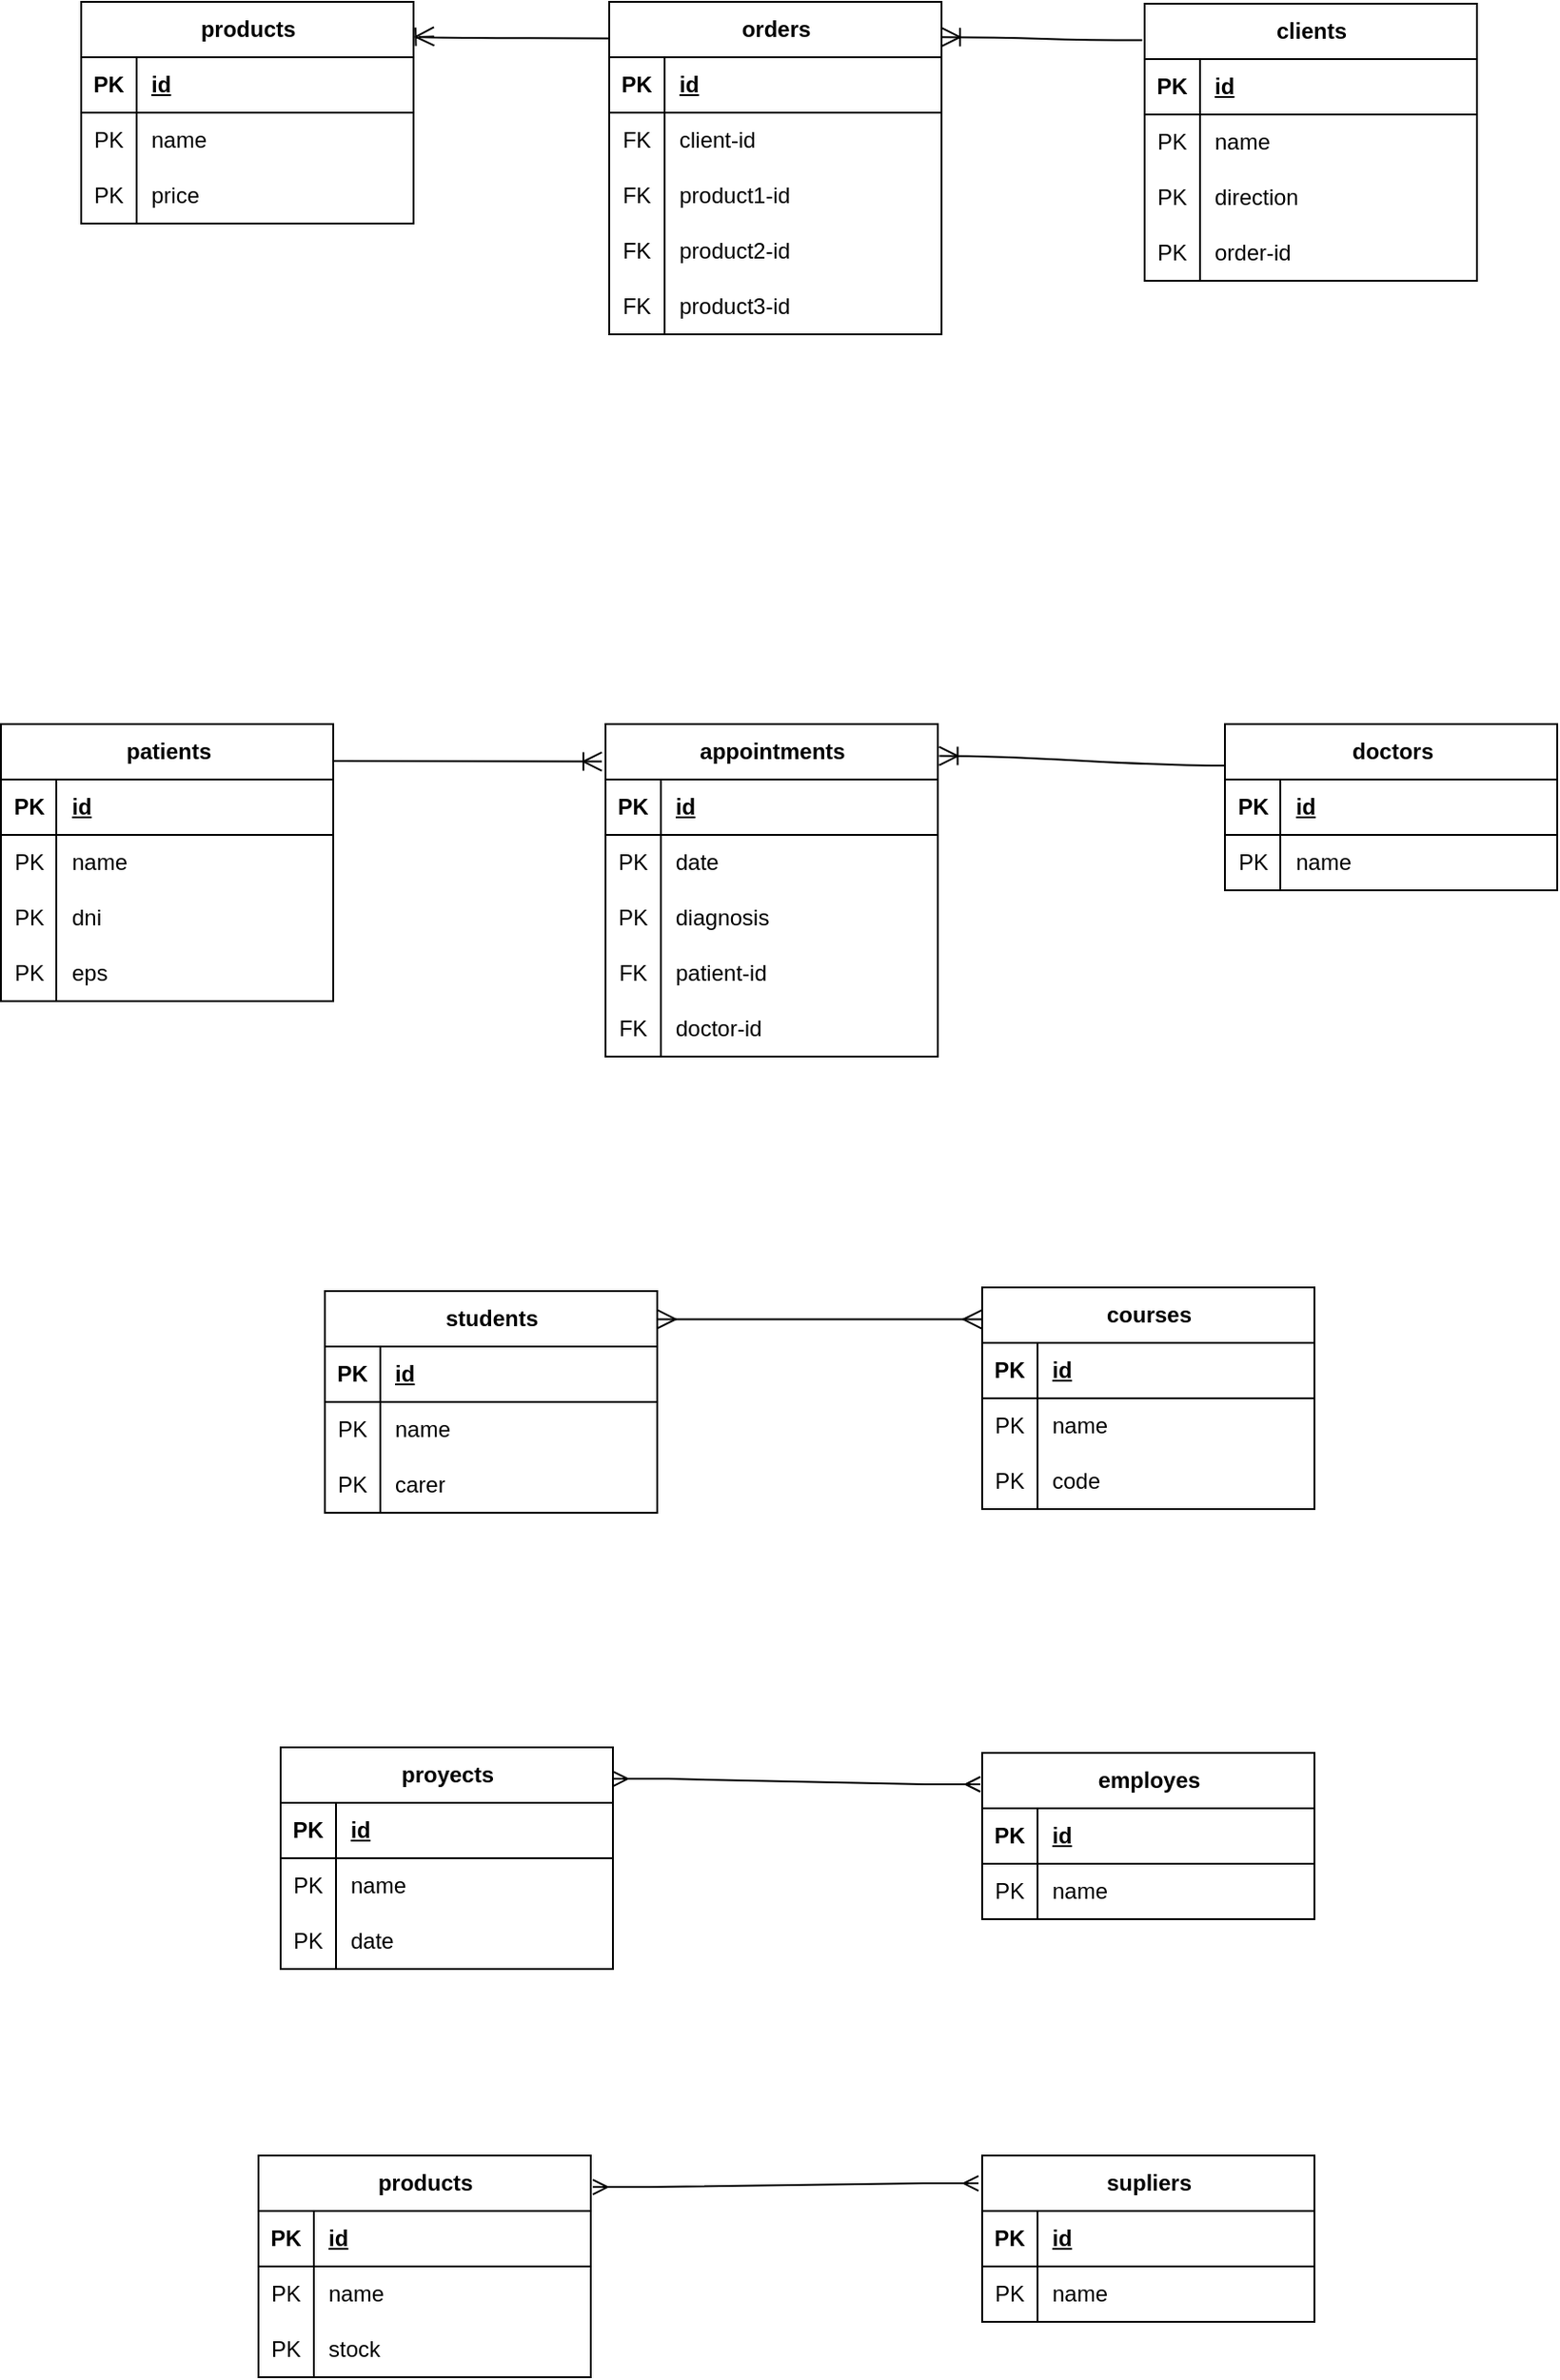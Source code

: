 <mxfile version="24.5.4" type="device">
  <diagram name="Página-1" id="_mVKlpz0s0S-gWl543_5">
    <mxGraphModel dx="3500" dy="3980" grid="0" gridSize="10" guides="1" tooltips="1" connect="1" arrows="1" fold="1" page="0" pageScale="1" pageWidth="827" pageHeight="1169" math="0" shadow="0">
      <root>
        <mxCell id="0" />
        <mxCell id="1" parent="0" />
        <mxCell id="yBsX-4dcAqbkajP0sAoD-195" value="products" style="shape=table;startSize=30;container=1;collapsible=1;childLayout=tableLayout;fixedRows=1;rowLines=0;fontStyle=1;align=center;resizeLast=1;html=1;" parent="1" vertex="1">
          <mxGeometry x="-650" y="-431" width="180" height="120" as="geometry" />
        </mxCell>
        <mxCell id="yBsX-4dcAqbkajP0sAoD-196" value="" style="shape=tableRow;horizontal=0;startSize=0;swimlaneHead=0;swimlaneBody=0;fillColor=none;collapsible=0;dropTarget=0;points=[[0,0.5],[1,0.5]];portConstraint=eastwest;top=0;left=0;right=0;bottom=1;" parent="yBsX-4dcAqbkajP0sAoD-195" vertex="1">
          <mxGeometry y="30" width="180" height="30" as="geometry" />
        </mxCell>
        <mxCell id="yBsX-4dcAqbkajP0sAoD-197" value="PK" style="shape=partialRectangle;connectable=0;fillColor=none;top=0;left=0;bottom=0;right=0;fontStyle=1;overflow=hidden;whiteSpace=wrap;html=1;" parent="yBsX-4dcAqbkajP0sAoD-196" vertex="1">
          <mxGeometry width="30" height="30" as="geometry">
            <mxRectangle width="30" height="30" as="alternateBounds" />
          </mxGeometry>
        </mxCell>
        <mxCell id="yBsX-4dcAqbkajP0sAoD-198" value="id" style="shape=partialRectangle;connectable=0;fillColor=none;top=0;left=0;bottom=0;right=0;align=left;spacingLeft=6;fontStyle=5;overflow=hidden;whiteSpace=wrap;html=1;" parent="yBsX-4dcAqbkajP0sAoD-196" vertex="1">
          <mxGeometry x="30" width="150" height="30" as="geometry">
            <mxRectangle width="150" height="30" as="alternateBounds" />
          </mxGeometry>
        </mxCell>
        <mxCell id="yBsX-4dcAqbkajP0sAoD-199" value="" style="shape=tableRow;horizontal=0;startSize=0;swimlaneHead=0;swimlaneBody=0;fillColor=none;collapsible=0;dropTarget=0;points=[[0,0.5],[1,0.5]];portConstraint=eastwest;top=0;left=0;right=0;bottom=0;" parent="yBsX-4dcAqbkajP0sAoD-195" vertex="1">
          <mxGeometry y="60" width="180" height="30" as="geometry" />
        </mxCell>
        <mxCell id="yBsX-4dcAqbkajP0sAoD-200" value="PK" style="shape=partialRectangle;connectable=0;fillColor=none;top=0;left=0;bottom=0;right=0;editable=1;overflow=hidden;whiteSpace=wrap;html=1;" parent="yBsX-4dcAqbkajP0sAoD-199" vertex="1">
          <mxGeometry width="30" height="30" as="geometry">
            <mxRectangle width="30" height="30" as="alternateBounds" />
          </mxGeometry>
        </mxCell>
        <mxCell id="yBsX-4dcAqbkajP0sAoD-201" value="name" style="shape=partialRectangle;connectable=0;fillColor=none;top=0;left=0;bottom=0;right=0;align=left;spacingLeft=6;overflow=hidden;whiteSpace=wrap;html=1;" parent="yBsX-4dcAqbkajP0sAoD-199" vertex="1">
          <mxGeometry x="30" width="150" height="30" as="geometry">
            <mxRectangle width="150" height="30" as="alternateBounds" />
          </mxGeometry>
        </mxCell>
        <mxCell id="yBsX-4dcAqbkajP0sAoD-202" value="" style="shape=tableRow;horizontal=0;startSize=0;swimlaneHead=0;swimlaneBody=0;fillColor=none;collapsible=0;dropTarget=0;points=[[0,0.5],[1,0.5]];portConstraint=eastwest;top=0;left=0;right=0;bottom=0;" parent="yBsX-4dcAqbkajP0sAoD-195" vertex="1">
          <mxGeometry y="90" width="180" height="30" as="geometry" />
        </mxCell>
        <mxCell id="yBsX-4dcAqbkajP0sAoD-203" value="PK" style="shape=partialRectangle;connectable=0;fillColor=none;top=0;left=0;bottom=0;right=0;editable=1;overflow=hidden;whiteSpace=wrap;html=1;" parent="yBsX-4dcAqbkajP0sAoD-202" vertex="1">
          <mxGeometry width="30" height="30" as="geometry">
            <mxRectangle width="30" height="30" as="alternateBounds" />
          </mxGeometry>
        </mxCell>
        <mxCell id="yBsX-4dcAqbkajP0sAoD-204" value="price" style="shape=partialRectangle;connectable=0;fillColor=none;top=0;left=0;bottom=0;right=0;align=left;spacingLeft=6;overflow=hidden;whiteSpace=wrap;html=1;" parent="yBsX-4dcAqbkajP0sAoD-202" vertex="1">
          <mxGeometry x="30" width="150" height="30" as="geometry">
            <mxRectangle width="150" height="30" as="alternateBounds" />
          </mxGeometry>
        </mxCell>
        <mxCell id="yBsX-4dcAqbkajP0sAoD-208" value="clients" style="shape=table;startSize=30;container=1;collapsible=1;childLayout=tableLayout;fixedRows=1;rowLines=0;fontStyle=1;align=center;resizeLast=1;html=1;" parent="1" vertex="1">
          <mxGeometry x="-74" y="-430" width="180" height="150" as="geometry" />
        </mxCell>
        <mxCell id="yBsX-4dcAqbkajP0sAoD-209" value="" style="shape=tableRow;horizontal=0;startSize=0;swimlaneHead=0;swimlaneBody=0;fillColor=none;collapsible=0;dropTarget=0;points=[[0,0.5],[1,0.5]];portConstraint=eastwest;top=0;left=0;right=0;bottom=1;" parent="yBsX-4dcAqbkajP0sAoD-208" vertex="1">
          <mxGeometry y="30" width="180" height="30" as="geometry" />
        </mxCell>
        <mxCell id="yBsX-4dcAqbkajP0sAoD-210" value="PK" style="shape=partialRectangle;connectable=0;fillColor=none;top=0;left=0;bottom=0;right=0;fontStyle=1;overflow=hidden;whiteSpace=wrap;html=1;" parent="yBsX-4dcAqbkajP0sAoD-209" vertex="1">
          <mxGeometry width="30" height="30" as="geometry">
            <mxRectangle width="30" height="30" as="alternateBounds" />
          </mxGeometry>
        </mxCell>
        <mxCell id="yBsX-4dcAqbkajP0sAoD-211" value="id" style="shape=partialRectangle;connectable=0;fillColor=none;top=0;left=0;bottom=0;right=0;align=left;spacingLeft=6;fontStyle=5;overflow=hidden;whiteSpace=wrap;html=1;" parent="yBsX-4dcAqbkajP0sAoD-209" vertex="1">
          <mxGeometry x="30" width="150" height="30" as="geometry">
            <mxRectangle width="150" height="30" as="alternateBounds" />
          </mxGeometry>
        </mxCell>
        <mxCell id="yBsX-4dcAqbkajP0sAoD-212" value="" style="shape=tableRow;horizontal=0;startSize=0;swimlaneHead=0;swimlaneBody=0;fillColor=none;collapsible=0;dropTarget=0;points=[[0,0.5],[1,0.5]];portConstraint=eastwest;top=0;left=0;right=0;bottom=0;" parent="yBsX-4dcAqbkajP0sAoD-208" vertex="1">
          <mxGeometry y="60" width="180" height="30" as="geometry" />
        </mxCell>
        <mxCell id="yBsX-4dcAqbkajP0sAoD-213" value="PK" style="shape=partialRectangle;connectable=0;fillColor=none;top=0;left=0;bottom=0;right=0;editable=1;overflow=hidden;whiteSpace=wrap;html=1;" parent="yBsX-4dcAqbkajP0sAoD-212" vertex="1">
          <mxGeometry width="30" height="30" as="geometry">
            <mxRectangle width="30" height="30" as="alternateBounds" />
          </mxGeometry>
        </mxCell>
        <mxCell id="yBsX-4dcAqbkajP0sAoD-214" value="name" style="shape=partialRectangle;connectable=0;fillColor=none;top=0;left=0;bottom=0;right=0;align=left;spacingLeft=6;overflow=hidden;whiteSpace=wrap;html=1;" parent="yBsX-4dcAqbkajP0sAoD-212" vertex="1">
          <mxGeometry x="30" width="150" height="30" as="geometry">
            <mxRectangle width="150" height="30" as="alternateBounds" />
          </mxGeometry>
        </mxCell>
        <mxCell id="yBsX-4dcAqbkajP0sAoD-215" value="" style="shape=tableRow;horizontal=0;startSize=0;swimlaneHead=0;swimlaneBody=0;fillColor=none;collapsible=0;dropTarget=0;points=[[0,0.5],[1,0.5]];portConstraint=eastwest;top=0;left=0;right=0;bottom=0;" parent="yBsX-4dcAqbkajP0sAoD-208" vertex="1">
          <mxGeometry y="90" width="180" height="30" as="geometry" />
        </mxCell>
        <mxCell id="yBsX-4dcAqbkajP0sAoD-216" value="PK" style="shape=partialRectangle;connectable=0;fillColor=none;top=0;left=0;bottom=0;right=0;editable=1;overflow=hidden;whiteSpace=wrap;html=1;" parent="yBsX-4dcAqbkajP0sAoD-215" vertex="1">
          <mxGeometry width="30" height="30" as="geometry">
            <mxRectangle width="30" height="30" as="alternateBounds" />
          </mxGeometry>
        </mxCell>
        <mxCell id="yBsX-4dcAqbkajP0sAoD-217" value="direction" style="shape=partialRectangle;connectable=0;fillColor=none;top=0;left=0;bottom=0;right=0;align=left;spacingLeft=6;overflow=hidden;whiteSpace=wrap;html=1;" parent="yBsX-4dcAqbkajP0sAoD-215" vertex="1">
          <mxGeometry x="30" width="150" height="30" as="geometry">
            <mxRectangle width="150" height="30" as="alternateBounds" />
          </mxGeometry>
        </mxCell>
        <mxCell id="yBsX-4dcAqbkajP0sAoD-224" value="" style="shape=tableRow;horizontal=0;startSize=0;swimlaneHead=0;swimlaneBody=0;fillColor=none;collapsible=0;dropTarget=0;points=[[0,0.5],[1,0.5]];portConstraint=eastwest;top=0;left=0;right=0;bottom=0;" parent="yBsX-4dcAqbkajP0sAoD-208" vertex="1">
          <mxGeometry y="120" width="180" height="30" as="geometry" />
        </mxCell>
        <mxCell id="yBsX-4dcAqbkajP0sAoD-225" value="PK" style="shape=partialRectangle;connectable=0;fillColor=none;top=0;left=0;bottom=0;right=0;editable=1;overflow=hidden;whiteSpace=wrap;html=1;" parent="yBsX-4dcAqbkajP0sAoD-224" vertex="1">
          <mxGeometry width="30" height="30" as="geometry">
            <mxRectangle width="30" height="30" as="alternateBounds" />
          </mxGeometry>
        </mxCell>
        <mxCell id="yBsX-4dcAqbkajP0sAoD-226" value="order-id" style="shape=partialRectangle;connectable=0;fillColor=none;top=0;left=0;bottom=0;right=0;align=left;spacingLeft=6;overflow=hidden;whiteSpace=wrap;html=1;" parent="yBsX-4dcAqbkajP0sAoD-224" vertex="1">
          <mxGeometry x="30" width="150" height="30" as="geometry">
            <mxRectangle width="150" height="30" as="alternateBounds" />
          </mxGeometry>
        </mxCell>
        <mxCell id="yBsX-4dcAqbkajP0sAoD-227" value="" style="edgeStyle=entityRelationEdgeStyle;fontSize=12;html=1;endArrow=ERoneToMany;rounded=0;startSize=8;endSize=8;curved=1;exitX=-0.007;exitY=0.132;exitDx=0;exitDy=0;entryX=1;entryY=0.106;entryDx=0;entryDy=0;entryPerimeter=0;exitPerimeter=0;" parent="1" source="yBsX-4dcAqbkajP0sAoD-208" target="yBsX-4dcAqbkajP0sAoD-182" edge="1">
          <mxGeometry width="100" height="100" relative="1" as="geometry">
            <mxPoint x="-261" y="-225" as="sourcePoint" />
            <mxPoint x="-161" y="-325" as="targetPoint" />
          </mxGeometry>
        </mxCell>
        <mxCell id="yBsX-4dcAqbkajP0sAoD-228" value="" style="edgeStyle=entityRelationEdgeStyle;fontSize=12;html=1;endArrow=ERoneToMany;rounded=0;startSize=8;endSize=8;curved=1;entryX=1.012;entryY=0.131;entryDx=0;entryDy=0;exitX=0;exitY=0.094;exitDx=0;exitDy=0;exitPerimeter=0;entryPerimeter=0;" parent="1" edge="1">
          <mxGeometry width="100" height="100" relative="1" as="geometry">
            <mxPoint x="-355" y="-411.08" as="sourcePoint" />
            <mxPoint x="-458.84" y="-412.28" as="targetPoint" />
          </mxGeometry>
        </mxCell>
        <mxCell id="yBsX-4dcAqbkajP0sAoD-229" value="patients" style="shape=table;startSize=30;container=1;collapsible=1;childLayout=tableLayout;fixedRows=1;rowLines=0;fontStyle=1;align=center;resizeLast=1;html=1;" parent="1" vertex="1">
          <mxGeometry x="-693.5" y="-40" width="180" height="150" as="geometry" />
        </mxCell>
        <mxCell id="yBsX-4dcAqbkajP0sAoD-230" value="" style="shape=tableRow;horizontal=0;startSize=0;swimlaneHead=0;swimlaneBody=0;fillColor=none;collapsible=0;dropTarget=0;points=[[0,0.5],[1,0.5]];portConstraint=eastwest;top=0;left=0;right=0;bottom=1;" parent="yBsX-4dcAqbkajP0sAoD-229" vertex="1">
          <mxGeometry y="30" width="180" height="30" as="geometry" />
        </mxCell>
        <mxCell id="yBsX-4dcAqbkajP0sAoD-231" value="PK" style="shape=partialRectangle;connectable=0;fillColor=none;top=0;left=0;bottom=0;right=0;fontStyle=1;overflow=hidden;whiteSpace=wrap;html=1;" parent="yBsX-4dcAqbkajP0sAoD-230" vertex="1">
          <mxGeometry width="30" height="30" as="geometry">
            <mxRectangle width="30" height="30" as="alternateBounds" />
          </mxGeometry>
        </mxCell>
        <mxCell id="yBsX-4dcAqbkajP0sAoD-232" value="id" style="shape=partialRectangle;connectable=0;fillColor=none;top=0;left=0;bottom=0;right=0;align=left;spacingLeft=6;fontStyle=5;overflow=hidden;whiteSpace=wrap;html=1;" parent="yBsX-4dcAqbkajP0sAoD-230" vertex="1">
          <mxGeometry x="30" width="150" height="30" as="geometry">
            <mxRectangle width="150" height="30" as="alternateBounds" />
          </mxGeometry>
        </mxCell>
        <mxCell id="yBsX-4dcAqbkajP0sAoD-233" value="" style="shape=tableRow;horizontal=0;startSize=0;swimlaneHead=0;swimlaneBody=0;fillColor=none;collapsible=0;dropTarget=0;points=[[0,0.5],[1,0.5]];portConstraint=eastwest;top=0;left=0;right=0;bottom=0;" parent="yBsX-4dcAqbkajP0sAoD-229" vertex="1">
          <mxGeometry y="60" width="180" height="30" as="geometry" />
        </mxCell>
        <mxCell id="yBsX-4dcAqbkajP0sAoD-234" value="PK" style="shape=partialRectangle;connectable=0;fillColor=none;top=0;left=0;bottom=0;right=0;editable=1;overflow=hidden;whiteSpace=wrap;html=1;" parent="yBsX-4dcAqbkajP0sAoD-233" vertex="1">
          <mxGeometry width="30" height="30" as="geometry">
            <mxRectangle width="30" height="30" as="alternateBounds" />
          </mxGeometry>
        </mxCell>
        <mxCell id="yBsX-4dcAqbkajP0sAoD-235" value="name" style="shape=partialRectangle;connectable=0;fillColor=none;top=0;left=0;bottom=0;right=0;align=left;spacingLeft=6;overflow=hidden;whiteSpace=wrap;html=1;" parent="yBsX-4dcAqbkajP0sAoD-233" vertex="1">
          <mxGeometry x="30" width="150" height="30" as="geometry">
            <mxRectangle width="150" height="30" as="alternateBounds" />
          </mxGeometry>
        </mxCell>
        <mxCell id="yBsX-4dcAqbkajP0sAoD-236" value="" style="shape=tableRow;horizontal=0;startSize=0;swimlaneHead=0;swimlaneBody=0;fillColor=none;collapsible=0;dropTarget=0;points=[[0,0.5],[1,0.5]];portConstraint=eastwest;top=0;left=0;right=0;bottom=0;" parent="yBsX-4dcAqbkajP0sAoD-229" vertex="1">
          <mxGeometry y="90" width="180" height="30" as="geometry" />
        </mxCell>
        <mxCell id="yBsX-4dcAqbkajP0sAoD-237" value="PK" style="shape=partialRectangle;connectable=0;fillColor=none;top=0;left=0;bottom=0;right=0;editable=1;overflow=hidden;whiteSpace=wrap;html=1;" parent="yBsX-4dcAqbkajP0sAoD-236" vertex="1">
          <mxGeometry width="30" height="30" as="geometry">
            <mxRectangle width="30" height="30" as="alternateBounds" />
          </mxGeometry>
        </mxCell>
        <mxCell id="yBsX-4dcAqbkajP0sAoD-238" value="dni" style="shape=partialRectangle;connectable=0;fillColor=none;top=0;left=0;bottom=0;right=0;align=left;spacingLeft=6;overflow=hidden;whiteSpace=wrap;html=1;" parent="yBsX-4dcAqbkajP0sAoD-236" vertex="1">
          <mxGeometry x="30" width="150" height="30" as="geometry">
            <mxRectangle width="150" height="30" as="alternateBounds" />
          </mxGeometry>
        </mxCell>
        <mxCell id="yBsX-4dcAqbkajP0sAoD-239" value="" style="shape=tableRow;horizontal=0;startSize=0;swimlaneHead=0;swimlaneBody=0;fillColor=none;collapsible=0;dropTarget=0;points=[[0,0.5],[1,0.5]];portConstraint=eastwest;top=0;left=0;right=0;bottom=0;" parent="yBsX-4dcAqbkajP0sAoD-229" vertex="1">
          <mxGeometry y="120" width="180" height="30" as="geometry" />
        </mxCell>
        <mxCell id="yBsX-4dcAqbkajP0sAoD-240" value="PK" style="shape=partialRectangle;connectable=0;fillColor=none;top=0;left=0;bottom=0;right=0;editable=1;overflow=hidden;whiteSpace=wrap;html=1;" parent="yBsX-4dcAqbkajP0sAoD-239" vertex="1">
          <mxGeometry width="30" height="30" as="geometry">
            <mxRectangle width="30" height="30" as="alternateBounds" />
          </mxGeometry>
        </mxCell>
        <mxCell id="yBsX-4dcAqbkajP0sAoD-241" value="eps" style="shape=partialRectangle;connectable=0;fillColor=none;top=0;left=0;bottom=0;right=0;align=left;spacingLeft=6;overflow=hidden;whiteSpace=wrap;html=1;" parent="yBsX-4dcAqbkajP0sAoD-239" vertex="1">
          <mxGeometry x="30" width="150" height="30" as="geometry">
            <mxRectangle width="150" height="30" as="alternateBounds" />
          </mxGeometry>
        </mxCell>
        <mxCell id="yBsX-4dcAqbkajP0sAoD-242" value="appointments" style="shape=table;startSize=30;container=1;collapsible=1;childLayout=tableLayout;fixedRows=1;rowLines=0;fontStyle=1;align=center;resizeLast=1;html=1;" parent="1" vertex="1">
          <mxGeometry x="-366" y="-40" width="180" height="180" as="geometry" />
        </mxCell>
        <mxCell id="yBsX-4dcAqbkajP0sAoD-243" value="" style="shape=tableRow;horizontal=0;startSize=0;swimlaneHead=0;swimlaneBody=0;fillColor=none;collapsible=0;dropTarget=0;points=[[0,0.5],[1,0.5]];portConstraint=eastwest;top=0;left=0;right=0;bottom=1;" parent="yBsX-4dcAqbkajP0sAoD-242" vertex="1">
          <mxGeometry y="30" width="180" height="30" as="geometry" />
        </mxCell>
        <mxCell id="yBsX-4dcAqbkajP0sAoD-244" value="PK" style="shape=partialRectangle;connectable=0;fillColor=none;top=0;left=0;bottom=0;right=0;fontStyle=1;overflow=hidden;whiteSpace=wrap;html=1;" parent="yBsX-4dcAqbkajP0sAoD-243" vertex="1">
          <mxGeometry width="30" height="30" as="geometry">
            <mxRectangle width="30" height="30" as="alternateBounds" />
          </mxGeometry>
        </mxCell>
        <mxCell id="yBsX-4dcAqbkajP0sAoD-245" value="id" style="shape=partialRectangle;connectable=0;fillColor=none;top=0;left=0;bottom=0;right=0;align=left;spacingLeft=6;fontStyle=5;overflow=hidden;whiteSpace=wrap;html=1;" parent="yBsX-4dcAqbkajP0sAoD-243" vertex="1">
          <mxGeometry x="30" width="150" height="30" as="geometry">
            <mxRectangle width="150" height="30" as="alternateBounds" />
          </mxGeometry>
        </mxCell>
        <mxCell id="yBsX-4dcAqbkajP0sAoD-246" value="" style="shape=tableRow;horizontal=0;startSize=0;swimlaneHead=0;swimlaneBody=0;fillColor=none;collapsible=0;dropTarget=0;points=[[0,0.5],[1,0.5]];portConstraint=eastwest;top=0;left=0;right=0;bottom=0;" parent="yBsX-4dcAqbkajP0sAoD-242" vertex="1">
          <mxGeometry y="60" width="180" height="30" as="geometry" />
        </mxCell>
        <mxCell id="yBsX-4dcAqbkajP0sAoD-247" value="PK" style="shape=partialRectangle;connectable=0;fillColor=none;top=0;left=0;bottom=0;right=0;editable=1;overflow=hidden;whiteSpace=wrap;html=1;" parent="yBsX-4dcAqbkajP0sAoD-246" vertex="1">
          <mxGeometry width="30" height="30" as="geometry">
            <mxRectangle width="30" height="30" as="alternateBounds" />
          </mxGeometry>
        </mxCell>
        <mxCell id="yBsX-4dcAqbkajP0sAoD-248" value="date" style="shape=partialRectangle;connectable=0;fillColor=none;top=0;left=0;bottom=0;right=0;align=left;spacingLeft=6;overflow=hidden;whiteSpace=wrap;html=1;" parent="yBsX-4dcAqbkajP0sAoD-246" vertex="1">
          <mxGeometry x="30" width="150" height="30" as="geometry">
            <mxRectangle width="150" height="30" as="alternateBounds" />
          </mxGeometry>
        </mxCell>
        <mxCell id="yBsX-4dcAqbkajP0sAoD-249" value="" style="shape=tableRow;horizontal=0;startSize=0;swimlaneHead=0;swimlaneBody=0;fillColor=none;collapsible=0;dropTarget=0;points=[[0,0.5],[1,0.5]];portConstraint=eastwest;top=0;left=0;right=0;bottom=0;" parent="yBsX-4dcAqbkajP0sAoD-242" vertex="1">
          <mxGeometry y="90" width="180" height="30" as="geometry" />
        </mxCell>
        <mxCell id="yBsX-4dcAqbkajP0sAoD-250" value="PK" style="shape=partialRectangle;connectable=0;fillColor=none;top=0;left=0;bottom=0;right=0;editable=1;overflow=hidden;whiteSpace=wrap;html=1;" parent="yBsX-4dcAqbkajP0sAoD-249" vertex="1">
          <mxGeometry width="30" height="30" as="geometry">
            <mxRectangle width="30" height="30" as="alternateBounds" />
          </mxGeometry>
        </mxCell>
        <mxCell id="yBsX-4dcAqbkajP0sAoD-251" value="diagnosis" style="shape=partialRectangle;connectable=0;fillColor=none;top=0;left=0;bottom=0;right=0;align=left;spacingLeft=6;overflow=hidden;whiteSpace=wrap;html=1;" parent="yBsX-4dcAqbkajP0sAoD-249" vertex="1">
          <mxGeometry x="30" width="150" height="30" as="geometry">
            <mxRectangle width="150" height="30" as="alternateBounds" />
          </mxGeometry>
        </mxCell>
        <mxCell id="yBsX-4dcAqbkajP0sAoD-296" value="" style="shape=tableRow;horizontal=0;startSize=0;swimlaneHead=0;swimlaneBody=0;fillColor=none;collapsible=0;dropTarget=0;points=[[0,0.5],[1,0.5]];portConstraint=eastwest;top=0;left=0;right=0;bottom=0;" parent="yBsX-4dcAqbkajP0sAoD-242" vertex="1">
          <mxGeometry y="120" width="180" height="30" as="geometry" />
        </mxCell>
        <mxCell id="yBsX-4dcAqbkajP0sAoD-297" value="FK" style="shape=partialRectangle;connectable=0;fillColor=none;top=0;left=0;bottom=0;right=0;editable=1;overflow=hidden;whiteSpace=wrap;html=1;" parent="yBsX-4dcAqbkajP0sAoD-296" vertex="1">
          <mxGeometry width="30" height="30" as="geometry">
            <mxRectangle width="30" height="30" as="alternateBounds" />
          </mxGeometry>
        </mxCell>
        <mxCell id="yBsX-4dcAqbkajP0sAoD-298" value="patient-id" style="shape=partialRectangle;connectable=0;fillColor=none;top=0;left=0;bottom=0;right=0;align=left;spacingLeft=6;overflow=hidden;whiteSpace=wrap;html=1;" parent="yBsX-4dcAqbkajP0sAoD-296" vertex="1">
          <mxGeometry x="30" width="150" height="30" as="geometry">
            <mxRectangle width="150" height="30" as="alternateBounds" />
          </mxGeometry>
        </mxCell>
        <mxCell id="yBsX-4dcAqbkajP0sAoD-299" value="" style="shape=tableRow;horizontal=0;startSize=0;swimlaneHead=0;swimlaneBody=0;fillColor=none;collapsible=0;dropTarget=0;points=[[0,0.5],[1,0.5]];portConstraint=eastwest;top=0;left=0;right=0;bottom=0;" parent="yBsX-4dcAqbkajP0sAoD-242" vertex="1">
          <mxGeometry y="150" width="180" height="30" as="geometry" />
        </mxCell>
        <mxCell id="yBsX-4dcAqbkajP0sAoD-300" value="FK" style="shape=partialRectangle;connectable=0;fillColor=none;top=0;left=0;bottom=0;right=0;editable=1;overflow=hidden;whiteSpace=wrap;html=1;" parent="yBsX-4dcAqbkajP0sAoD-299" vertex="1">
          <mxGeometry width="30" height="30" as="geometry">
            <mxRectangle width="30" height="30" as="alternateBounds" />
          </mxGeometry>
        </mxCell>
        <mxCell id="yBsX-4dcAqbkajP0sAoD-301" value="doctor-id" style="shape=partialRectangle;connectable=0;fillColor=none;top=0;left=0;bottom=0;right=0;align=left;spacingLeft=6;overflow=hidden;whiteSpace=wrap;html=1;" parent="yBsX-4dcAqbkajP0sAoD-299" vertex="1">
          <mxGeometry x="30" width="150" height="30" as="geometry">
            <mxRectangle width="150" height="30" as="alternateBounds" />
          </mxGeometry>
        </mxCell>
        <mxCell id="yBsX-4dcAqbkajP0sAoD-255" value="doctors" style="shape=table;startSize=30;container=1;collapsible=1;childLayout=tableLayout;fixedRows=1;rowLines=0;fontStyle=1;align=center;resizeLast=1;html=1;" parent="1" vertex="1">
          <mxGeometry x="-30.5" y="-40" width="180" height="90" as="geometry" />
        </mxCell>
        <mxCell id="yBsX-4dcAqbkajP0sAoD-256" value="" style="shape=tableRow;horizontal=0;startSize=0;swimlaneHead=0;swimlaneBody=0;fillColor=none;collapsible=0;dropTarget=0;points=[[0,0.5],[1,0.5]];portConstraint=eastwest;top=0;left=0;right=0;bottom=1;" parent="yBsX-4dcAqbkajP0sAoD-255" vertex="1">
          <mxGeometry y="30" width="180" height="30" as="geometry" />
        </mxCell>
        <mxCell id="yBsX-4dcAqbkajP0sAoD-257" value="PK" style="shape=partialRectangle;connectable=0;fillColor=none;top=0;left=0;bottom=0;right=0;fontStyle=1;overflow=hidden;whiteSpace=wrap;html=1;" parent="yBsX-4dcAqbkajP0sAoD-256" vertex="1">
          <mxGeometry width="30" height="30" as="geometry">
            <mxRectangle width="30" height="30" as="alternateBounds" />
          </mxGeometry>
        </mxCell>
        <mxCell id="yBsX-4dcAqbkajP0sAoD-258" value="id" style="shape=partialRectangle;connectable=0;fillColor=none;top=0;left=0;bottom=0;right=0;align=left;spacingLeft=6;fontStyle=5;overflow=hidden;whiteSpace=wrap;html=1;" parent="yBsX-4dcAqbkajP0sAoD-256" vertex="1">
          <mxGeometry x="30" width="150" height="30" as="geometry">
            <mxRectangle width="150" height="30" as="alternateBounds" />
          </mxGeometry>
        </mxCell>
        <mxCell id="yBsX-4dcAqbkajP0sAoD-259" value="" style="shape=tableRow;horizontal=0;startSize=0;swimlaneHead=0;swimlaneBody=0;fillColor=none;collapsible=0;dropTarget=0;points=[[0,0.5],[1,0.5]];portConstraint=eastwest;top=0;left=0;right=0;bottom=0;" parent="yBsX-4dcAqbkajP0sAoD-255" vertex="1">
          <mxGeometry y="60" width="180" height="30" as="geometry" />
        </mxCell>
        <mxCell id="yBsX-4dcAqbkajP0sAoD-260" value="PK" style="shape=partialRectangle;connectable=0;fillColor=none;top=0;left=0;bottom=0;right=0;editable=1;overflow=hidden;whiteSpace=wrap;html=1;" parent="yBsX-4dcAqbkajP0sAoD-259" vertex="1">
          <mxGeometry width="30" height="30" as="geometry">
            <mxRectangle width="30" height="30" as="alternateBounds" />
          </mxGeometry>
        </mxCell>
        <mxCell id="yBsX-4dcAqbkajP0sAoD-261" value="name" style="shape=partialRectangle;connectable=0;fillColor=none;top=0;left=0;bottom=0;right=0;align=left;spacingLeft=6;overflow=hidden;whiteSpace=wrap;html=1;" parent="yBsX-4dcAqbkajP0sAoD-259" vertex="1">
          <mxGeometry x="30" width="150" height="30" as="geometry">
            <mxRectangle width="150" height="30" as="alternateBounds" />
          </mxGeometry>
        </mxCell>
        <mxCell id="yBsX-4dcAqbkajP0sAoD-268" value="" style="edgeStyle=entityRelationEdgeStyle;fontSize=12;html=1;endArrow=ERoneToMany;rounded=0;startSize=8;endSize=8;curved=1;entryX=-0.011;entryY=0.146;entryDx=0;entryDy=0;entryPerimeter=0;" parent="1" edge="1">
          <mxGeometry width="100" height="100" relative="1" as="geometry">
            <mxPoint x="-513" y="-20" as="sourcePoint" />
            <mxPoint x="-367.98" y="-19.72" as="targetPoint" />
            <Array as="points">
              <mxPoint x="-410.5" y="56" />
            </Array>
          </mxGeometry>
        </mxCell>
        <mxCell id="yBsX-4dcAqbkajP0sAoD-269" value="" style="edgeStyle=entityRelationEdgeStyle;fontSize=12;html=1;endArrow=ERoneToMany;rounded=0;startSize=8;endSize=8;curved=1;exitX=0;exitY=0.25;exitDx=0;exitDy=0;entryX=1.004;entryY=0.096;entryDx=0;entryDy=0;entryPerimeter=0;" parent="1" source="yBsX-4dcAqbkajP0sAoD-255" target="yBsX-4dcAqbkajP0sAoD-242" edge="1">
          <mxGeometry width="100" height="100" relative="1" as="geometry">
            <mxPoint x="-305.5" y="384" as="sourcePoint" />
            <mxPoint x="-205.5" y="284" as="targetPoint" />
          </mxGeometry>
        </mxCell>
        <mxCell id="yBsX-4dcAqbkajP0sAoD-270" value="students" style="shape=table;startSize=30;container=1;collapsible=1;childLayout=tableLayout;fixedRows=1;rowLines=0;fontStyle=1;align=center;resizeLast=1;html=1;" parent="1" vertex="1">
          <mxGeometry x="-518" y="267" width="180" height="120" as="geometry" />
        </mxCell>
        <mxCell id="yBsX-4dcAqbkajP0sAoD-271" value="" style="shape=tableRow;horizontal=0;startSize=0;swimlaneHead=0;swimlaneBody=0;fillColor=none;collapsible=0;dropTarget=0;points=[[0,0.5],[1,0.5]];portConstraint=eastwest;top=0;left=0;right=0;bottom=1;" parent="yBsX-4dcAqbkajP0sAoD-270" vertex="1">
          <mxGeometry y="30" width="180" height="30" as="geometry" />
        </mxCell>
        <mxCell id="yBsX-4dcAqbkajP0sAoD-272" value="PK" style="shape=partialRectangle;connectable=0;fillColor=none;top=0;left=0;bottom=0;right=0;fontStyle=1;overflow=hidden;whiteSpace=wrap;html=1;" parent="yBsX-4dcAqbkajP0sAoD-271" vertex="1">
          <mxGeometry width="30" height="30" as="geometry">
            <mxRectangle width="30" height="30" as="alternateBounds" />
          </mxGeometry>
        </mxCell>
        <mxCell id="yBsX-4dcAqbkajP0sAoD-273" value="id" style="shape=partialRectangle;connectable=0;fillColor=none;top=0;left=0;bottom=0;right=0;align=left;spacingLeft=6;fontStyle=5;overflow=hidden;whiteSpace=wrap;html=1;" parent="yBsX-4dcAqbkajP0sAoD-271" vertex="1">
          <mxGeometry x="30" width="150" height="30" as="geometry">
            <mxRectangle width="150" height="30" as="alternateBounds" />
          </mxGeometry>
        </mxCell>
        <mxCell id="yBsX-4dcAqbkajP0sAoD-274" value="" style="shape=tableRow;horizontal=0;startSize=0;swimlaneHead=0;swimlaneBody=0;fillColor=none;collapsible=0;dropTarget=0;points=[[0,0.5],[1,0.5]];portConstraint=eastwest;top=0;left=0;right=0;bottom=0;" parent="yBsX-4dcAqbkajP0sAoD-270" vertex="1">
          <mxGeometry y="60" width="180" height="30" as="geometry" />
        </mxCell>
        <mxCell id="yBsX-4dcAqbkajP0sAoD-275" value="PK" style="shape=partialRectangle;connectable=0;fillColor=none;top=0;left=0;bottom=0;right=0;editable=1;overflow=hidden;whiteSpace=wrap;html=1;" parent="yBsX-4dcAqbkajP0sAoD-274" vertex="1">
          <mxGeometry width="30" height="30" as="geometry">
            <mxRectangle width="30" height="30" as="alternateBounds" />
          </mxGeometry>
        </mxCell>
        <mxCell id="yBsX-4dcAqbkajP0sAoD-276" value="name" style="shape=partialRectangle;connectable=0;fillColor=none;top=0;left=0;bottom=0;right=0;align=left;spacingLeft=6;overflow=hidden;whiteSpace=wrap;html=1;" parent="yBsX-4dcAqbkajP0sAoD-274" vertex="1">
          <mxGeometry x="30" width="150" height="30" as="geometry">
            <mxRectangle width="150" height="30" as="alternateBounds" />
          </mxGeometry>
        </mxCell>
        <mxCell id="yBsX-4dcAqbkajP0sAoD-277" value="" style="shape=tableRow;horizontal=0;startSize=0;swimlaneHead=0;swimlaneBody=0;fillColor=none;collapsible=0;dropTarget=0;points=[[0,0.5],[1,0.5]];portConstraint=eastwest;top=0;left=0;right=0;bottom=0;" parent="yBsX-4dcAqbkajP0sAoD-270" vertex="1">
          <mxGeometry y="90" width="180" height="30" as="geometry" />
        </mxCell>
        <mxCell id="yBsX-4dcAqbkajP0sAoD-278" value="PK" style="shape=partialRectangle;connectable=0;fillColor=none;top=0;left=0;bottom=0;right=0;editable=1;overflow=hidden;whiteSpace=wrap;html=1;" parent="yBsX-4dcAqbkajP0sAoD-277" vertex="1">
          <mxGeometry width="30" height="30" as="geometry">
            <mxRectangle width="30" height="30" as="alternateBounds" />
          </mxGeometry>
        </mxCell>
        <mxCell id="yBsX-4dcAqbkajP0sAoD-279" value="carer" style="shape=partialRectangle;connectable=0;fillColor=none;top=0;left=0;bottom=0;right=0;align=left;spacingLeft=6;overflow=hidden;whiteSpace=wrap;html=1;" parent="yBsX-4dcAqbkajP0sAoD-277" vertex="1">
          <mxGeometry x="30" width="150" height="30" as="geometry">
            <mxRectangle width="150" height="30" as="alternateBounds" />
          </mxGeometry>
        </mxCell>
        <mxCell id="yBsX-4dcAqbkajP0sAoD-283" value="courses" style="shape=table;startSize=30;container=1;collapsible=1;childLayout=tableLayout;fixedRows=1;rowLines=0;fontStyle=1;align=center;resizeLast=1;html=1;" parent="1" vertex="1">
          <mxGeometry x="-162" y="265" width="180" height="120" as="geometry" />
        </mxCell>
        <mxCell id="yBsX-4dcAqbkajP0sAoD-284" value="" style="shape=tableRow;horizontal=0;startSize=0;swimlaneHead=0;swimlaneBody=0;fillColor=none;collapsible=0;dropTarget=0;points=[[0,0.5],[1,0.5]];portConstraint=eastwest;top=0;left=0;right=0;bottom=1;" parent="yBsX-4dcAqbkajP0sAoD-283" vertex="1">
          <mxGeometry y="30" width="180" height="30" as="geometry" />
        </mxCell>
        <mxCell id="yBsX-4dcAqbkajP0sAoD-285" value="PK" style="shape=partialRectangle;connectable=0;fillColor=none;top=0;left=0;bottom=0;right=0;fontStyle=1;overflow=hidden;whiteSpace=wrap;html=1;" parent="yBsX-4dcAqbkajP0sAoD-284" vertex="1">
          <mxGeometry width="30" height="30" as="geometry">
            <mxRectangle width="30" height="30" as="alternateBounds" />
          </mxGeometry>
        </mxCell>
        <mxCell id="yBsX-4dcAqbkajP0sAoD-286" value="id" style="shape=partialRectangle;connectable=0;fillColor=none;top=0;left=0;bottom=0;right=0;align=left;spacingLeft=6;fontStyle=5;overflow=hidden;whiteSpace=wrap;html=1;" parent="yBsX-4dcAqbkajP0sAoD-284" vertex="1">
          <mxGeometry x="30" width="150" height="30" as="geometry">
            <mxRectangle width="150" height="30" as="alternateBounds" />
          </mxGeometry>
        </mxCell>
        <mxCell id="yBsX-4dcAqbkajP0sAoD-287" value="" style="shape=tableRow;horizontal=0;startSize=0;swimlaneHead=0;swimlaneBody=0;fillColor=none;collapsible=0;dropTarget=0;points=[[0,0.5],[1,0.5]];portConstraint=eastwest;top=0;left=0;right=0;bottom=0;" parent="yBsX-4dcAqbkajP0sAoD-283" vertex="1">
          <mxGeometry y="60" width="180" height="30" as="geometry" />
        </mxCell>
        <mxCell id="yBsX-4dcAqbkajP0sAoD-288" value="PK" style="shape=partialRectangle;connectable=0;fillColor=none;top=0;left=0;bottom=0;right=0;editable=1;overflow=hidden;whiteSpace=wrap;html=1;" parent="yBsX-4dcAqbkajP0sAoD-287" vertex="1">
          <mxGeometry width="30" height="30" as="geometry">
            <mxRectangle width="30" height="30" as="alternateBounds" />
          </mxGeometry>
        </mxCell>
        <mxCell id="yBsX-4dcAqbkajP0sAoD-289" value="name" style="shape=partialRectangle;connectable=0;fillColor=none;top=0;left=0;bottom=0;right=0;align=left;spacingLeft=6;overflow=hidden;whiteSpace=wrap;html=1;" parent="yBsX-4dcAqbkajP0sAoD-287" vertex="1">
          <mxGeometry x="30" width="150" height="30" as="geometry">
            <mxRectangle width="150" height="30" as="alternateBounds" />
          </mxGeometry>
        </mxCell>
        <mxCell id="yBsX-4dcAqbkajP0sAoD-290" value="" style="shape=tableRow;horizontal=0;startSize=0;swimlaneHead=0;swimlaneBody=0;fillColor=none;collapsible=0;dropTarget=0;points=[[0,0.5],[1,0.5]];portConstraint=eastwest;top=0;left=0;right=0;bottom=0;" parent="yBsX-4dcAqbkajP0sAoD-283" vertex="1">
          <mxGeometry y="90" width="180" height="30" as="geometry" />
        </mxCell>
        <mxCell id="yBsX-4dcAqbkajP0sAoD-291" value="PK" style="shape=partialRectangle;connectable=0;fillColor=none;top=0;left=0;bottom=0;right=0;editable=1;overflow=hidden;whiteSpace=wrap;html=1;" parent="yBsX-4dcAqbkajP0sAoD-290" vertex="1">
          <mxGeometry width="30" height="30" as="geometry">
            <mxRectangle width="30" height="30" as="alternateBounds" />
          </mxGeometry>
        </mxCell>
        <mxCell id="yBsX-4dcAqbkajP0sAoD-292" value="code" style="shape=partialRectangle;connectable=0;fillColor=none;top=0;left=0;bottom=0;right=0;align=left;spacingLeft=6;overflow=hidden;whiteSpace=wrap;html=1;" parent="yBsX-4dcAqbkajP0sAoD-290" vertex="1">
          <mxGeometry x="30" width="150" height="30" as="geometry">
            <mxRectangle width="150" height="30" as="alternateBounds" />
          </mxGeometry>
        </mxCell>
        <mxCell id="yBsX-4dcAqbkajP0sAoD-302" value="" style="edgeStyle=entityRelationEdgeStyle;fontSize=12;html=1;endArrow=ERmany;startArrow=ERmany;rounded=0;startSize=8;endSize=8;curved=1;entryX=-0.001;entryY=0.144;entryDx=0;entryDy=0;entryPerimeter=0;exitX=1;exitY=0.127;exitDx=0;exitDy=0;exitPerimeter=0;" parent="1" source="yBsX-4dcAqbkajP0sAoD-270" target="yBsX-4dcAqbkajP0sAoD-283" edge="1">
          <mxGeometry width="100" height="100" relative="1" as="geometry">
            <mxPoint x="-261" y="499" as="sourcePoint" />
            <mxPoint x="-161" y="399" as="targetPoint" />
          </mxGeometry>
        </mxCell>
        <mxCell id="jQPfh4Nxd_2rcSZEVdH_-1" value="proyects" style="shape=table;startSize=30;container=1;collapsible=1;childLayout=tableLayout;fixedRows=1;rowLines=0;fontStyle=1;align=center;resizeLast=1;html=1;" vertex="1" parent="1">
          <mxGeometry x="-542" y="514" width="180" height="120" as="geometry" />
        </mxCell>
        <mxCell id="jQPfh4Nxd_2rcSZEVdH_-2" value="" style="shape=tableRow;horizontal=0;startSize=0;swimlaneHead=0;swimlaneBody=0;fillColor=none;collapsible=0;dropTarget=0;points=[[0,0.5],[1,0.5]];portConstraint=eastwest;top=0;left=0;right=0;bottom=1;" vertex="1" parent="jQPfh4Nxd_2rcSZEVdH_-1">
          <mxGeometry y="30" width="180" height="30" as="geometry" />
        </mxCell>
        <mxCell id="jQPfh4Nxd_2rcSZEVdH_-3" value="PK" style="shape=partialRectangle;connectable=0;fillColor=none;top=0;left=0;bottom=0;right=0;fontStyle=1;overflow=hidden;whiteSpace=wrap;html=1;" vertex="1" parent="jQPfh4Nxd_2rcSZEVdH_-2">
          <mxGeometry width="30" height="30" as="geometry">
            <mxRectangle width="30" height="30" as="alternateBounds" />
          </mxGeometry>
        </mxCell>
        <mxCell id="jQPfh4Nxd_2rcSZEVdH_-4" value="id" style="shape=partialRectangle;connectable=0;fillColor=none;top=0;left=0;bottom=0;right=0;align=left;spacingLeft=6;fontStyle=5;overflow=hidden;whiteSpace=wrap;html=1;" vertex="1" parent="jQPfh4Nxd_2rcSZEVdH_-2">
          <mxGeometry x="30" width="150" height="30" as="geometry">
            <mxRectangle width="150" height="30" as="alternateBounds" />
          </mxGeometry>
        </mxCell>
        <mxCell id="jQPfh4Nxd_2rcSZEVdH_-5" value="" style="shape=tableRow;horizontal=0;startSize=0;swimlaneHead=0;swimlaneBody=0;fillColor=none;collapsible=0;dropTarget=0;points=[[0,0.5],[1,0.5]];portConstraint=eastwest;top=0;left=0;right=0;bottom=0;" vertex="1" parent="jQPfh4Nxd_2rcSZEVdH_-1">
          <mxGeometry y="60" width="180" height="30" as="geometry" />
        </mxCell>
        <mxCell id="jQPfh4Nxd_2rcSZEVdH_-6" value="PK" style="shape=partialRectangle;connectable=0;fillColor=none;top=0;left=0;bottom=0;right=0;editable=1;overflow=hidden;whiteSpace=wrap;html=1;" vertex="1" parent="jQPfh4Nxd_2rcSZEVdH_-5">
          <mxGeometry width="30" height="30" as="geometry">
            <mxRectangle width="30" height="30" as="alternateBounds" />
          </mxGeometry>
        </mxCell>
        <mxCell id="jQPfh4Nxd_2rcSZEVdH_-7" value="name" style="shape=partialRectangle;connectable=0;fillColor=none;top=0;left=0;bottom=0;right=0;align=left;spacingLeft=6;overflow=hidden;whiteSpace=wrap;html=1;" vertex="1" parent="jQPfh4Nxd_2rcSZEVdH_-5">
          <mxGeometry x="30" width="150" height="30" as="geometry">
            <mxRectangle width="150" height="30" as="alternateBounds" />
          </mxGeometry>
        </mxCell>
        <mxCell id="jQPfh4Nxd_2rcSZEVdH_-8" value="" style="shape=tableRow;horizontal=0;startSize=0;swimlaneHead=0;swimlaneBody=0;fillColor=none;collapsible=0;dropTarget=0;points=[[0,0.5],[1,0.5]];portConstraint=eastwest;top=0;left=0;right=0;bottom=0;" vertex="1" parent="jQPfh4Nxd_2rcSZEVdH_-1">
          <mxGeometry y="90" width="180" height="30" as="geometry" />
        </mxCell>
        <mxCell id="jQPfh4Nxd_2rcSZEVdH_-9" value="PK" style="shape=partialRectangle;connectable=0;fillColor=none;top=0;left=0;bottom=0;right=0;editable=1;overflow=hidden;whiteSpace=wrap;html=1;" vertex="1" parent="jQPfh4Nxd_2rcSZEVdH_-8">
          <mxGeometry width="30" height="30" as="geometry">
            <mxRectangle width="30" height="30" as="alternateBounds" />
          </mxGeometry>
        </mxCell>
        <mxCell id="jQPfh4Nxd_2rcSZEVdH_-10" value="date" style="shape=partialRectangle;connectable=0;fillColor=none;top=0;left=0;bottom=0;right=0;align=left;spacingLeft=6;overflow=hidden;whiteSpace=wrap;html=1;" vertex="1" parent="jQPfh4Nxd_2rcSZEVdH_-8">
          <mxGeometry x="30" width="150" height="30" as="geometry">
            <mxRectangle width="150" height="30" as="alternateBounds" />
          </mxGeometry>
        </mxCell>
        <mxCell id="jQPfh4Nxd_2rcSZEVdH_-14" value="employes" style="shape=table;startSize=30;container=1;collapsible=1;childLayout=tableLayout;fixedRows=1;rowLines=0;fontStyle=1;align=center;resizeLast=1;html=1;" vertex="1" parent="1">
          <mxGeometry x="-162" y="517" width="180" height="90" as="geometry" />
        </mxCell>
        <mxCell id="jQPfh4Nxd_2rcSZEVdH_-15" value="" style="shape=tableRow;horizontal=0;startSize=0;swimlaneHead=0;swimlaneBody=0;fillColor=none;collapsible=0;dropTarget=0;points=[[0,0.5],[1,0.5]];portConstraint=eastwest;top=0;left=0;right=0;bottom=1;" vertex="1" parent="jQPfh4Nxd_2rcSZEVdH_-14">
          <mxGeometry y="30" width="180" height="30" as="geometry" />
        </mxCell>
        <mxCell id="jQPfh4Nxd_2rcSZEVdH_-16" value="PK" style="shape=partialRectangle;connectable=0;fillColor=none;top=0;left=0;bottom=0;right=0;fontStyle=1;overflow=hidden;whiteSpace=wrap;html=1;" vertex="1" parent="jQPfh4Nxd_2rcSZEVdH_-15">
          <mxGeometry width="30" height="30" as="geometry">
            <mxRectangle width="30" height="30" as="alternateBounds" />
          </mxGeometry>
        </mxCell>
        <mxCell id="jQPfh4Nxd_2rcSZEVdH_-17" value="id" style="shape=partialRectangle;connectable=0;fillColor=none;top=0;left=0;bottom=0;right=0;align=left;spacingLeft=6;fontStyle=5;overflow=hidden;whiteSpace=wrap;html=1;" vertex="1" parent="jQPfh4Nxd_2rcSZEVdH_-15">
          <mxGeometry x="30" width="150" height="30" as="geometry">
            <mxRectangle width="150" height="30" as="alternateBounds" />
          </mxGeometry>
        </mxCell>
        <mxCell id="jQPfh4Nxd_2rcSZEVdH_-18" value="" style="shape=tableRow;horizontal=0;startSize=0;swimlaneHead=0;swimlaneBody=0;fillColor=none;collapsible=0;dropTarget=0;points=[[0,0.5],[1,0.5]];portConstraint=eastwest;top=0;left=0;right=0;bottom=0;" vertex="1" parent="jQPfh4Nxd_2rcSZEVdH_-14">
          <mxGeometry y="60" width="180" height="30" as="geometry" />
        </mxCell>
        <mxCell id="jQPfh4Nxd_2rcSZEVdH_-19" value="PK" style="shape=partialRectangle;connectable=0;fillColor=none;top=0;left=0;bottom=0;right=0;editable=1;overflow=hidden;whiteSpace=wrap;html=1;" vertex="1" parent="jQPfh4Nxd_2rcSZEVdH_-18">
          <mxGeometry width="30" height="30" as="geometry">
            <mxRectangle width="30" height="30" as="alternateBounds" />
          </mxGeometry>
        </mxCell>
        <mxCell id="jQPfh4Nxd_2rcSZEVdH_-20" value="name" style="shape=partialRectangle;connectable=0;fillColor=none;top=0;left=0;bottom=0;right=0;align=left;spacingLeft=6;overflow=hidden;whiteSpace=wrap;html=1;" vertex="1" parent="jQPfh4Nxd_2rcSZEVdH_-18">
          <mxGeometry x="30" width="150" height="30" as="geometry">
            <mxRectangle width="150" height="30" as="alternateBounds" />
          </mxGeometry>
        </mxCell>
        <mxCell id="jQPfh4Nxd_2rcSZEVdH_-28" value="" style="edgeStyle=entityRelationEdgeStyle;fontSize=12;html=1;endArrow=ERmany;startArrow=ERmany;rounded=0;exitX=1;exitY=0.142;exitDx=0;exitDy=0;exitPerimeter=0;" edge="1" parent="1" source="jQPfh4Nxd_2rcSZEVdH_-1">
          <mxGeometry width="100" height="100" relative="1" as="geometry">
            <mxPoint x="-301" y="627" as="sourcePoint" />
            <mxPoint x="-163" y="534" as="targetPoint" />
          </mxGeometry>
        </mxCell>
        <mxCell id="jQPfh4Nxd_2rcSZEVdH_-29" value="products" style="shape=table;startSize=30;container=1;collapsible=1;childLayout=tableLayout;fixedRows=1;rowLines=0;fontStyle=1;align=center;resizeLast=1;html=1;" vertex="1" parent="1">
          <mxGeometry x="-554" y="735" width="180" height="120" as="geometry" />
        </mxCell>
        <mxCell id="jQPfh4Nxd_2rcSZEVdH_-30" value="" style="shape=tableRow;horizontal=0;startSize=0;swimlaneHead=0;swimlaneBody=0;fillColor=none;collapsible=0;dropTarget=0;points=[[0,0.5],[1,0.5]];portConstraint=eastwest;top=0;left=0;right=0;bottom=1;" vertex="1" parent="jQPfh4Nxd_2rcSZEVdH_-29">
          <mxGeometry y="30" width="180" height="30" as="geometry" />
        </mxCell>
        <mxCell id="jQPfh4Nxd_2rcSZEVdH_-31" value="PK" style="shape=partialRectangle;connectable=0;fillColor=none;top=0;left=0;bottom=0;right=0;fontStyle=1;overflow=hidden;whiteSpace=wrap;html=1;" vertex="1" parent="jQPfh4Nxd_2rcSZEVdH_-30">
          <mxGeometry width="30" height="30" as="geometry">
            <mxRectangle width="30" height="30" as="alternateBounds" />
          </mxGeometry>
        </mxCell>
        <mxCell id="jQPfh4Nxd_2rcSZEVdH_-32" value="id" style="shape=partialRectangle;connectable=0;fillColor=none;top=0;left=0;bottom=0;right=0;align=left;spacingLeft=6;fontStyle=5;overflow=hidden;whiteSpace=wrap;html=1;" vertex="1" parent="jQPfh4Nxd_2rcSZEVdH_-30">
          <mxGeometry x="30" width="150" height="30" as="geometry">
            <mxRectangle width="150" height="30" as="alternateBounds" />
          </mxGeometry>
        </mxCell>
        <mxCell id="jQPfh4Nxd_2rcSZEVdH_-33" value="" style="shape=tableRow;horizontal=0;startSize=0;swimlaneHead=0;swimlaneBody=0;fillColor=none;collapsible=0;dropTarget=0;points=[[0,0.5],[1,0.5]];portConstraint=eastwest;top=0;left=0;right=0;bottom=0;" vertex="1" parent="jQPfh4Nxd_2rcSZEVdH_-29">
          <mxGeometry y="60" width="180" height="30" as="geometry" />
        </mxCell>
        <mxCell id="jQPfh4Nxd_2rcSZEVdH_-34" value="PK" style="shape=partialRectangle;connectable=0;fillColor=none;top=0;left=0;bottom=0;right=0;editable=1;overflow=hidden;whiteSpace=wrap;html=1;" vertex="1" parent="jQPfh4Nxd_2rcSZEVdH_-33">
          <mxGeometry width="30" height="30" as="geometry">
            <mxRectangle width="30" height="30" as="alternateBounds" />
          </mxGeometry>
        </mxCell>
        <mxCell id="jQPfh4Nxd_2rcSZEVdH_-35" value="name" style="shape=partialRectangle;connectable=0;fillColor=none;top=0;left=0;bottom=0;right=0;align=left;spacingLeft=6;overflow=hidden;whiteSpace=wrap;html=1;" vertex="1" parent="jQPfh4Nxd_2rcSZEVdH_-33">
          <mxGeometry x="30" width="150" height="30" as="geometry">
            <mxRectangle width="150" height="30" as="alternateBounds" />
          </mxGeometry>
        </mxCell>
        <mxCell id="jQPfh4Nxd_2rcSZEVdH_-36" value="" style="shape=tableRow;horizontal=0;startSize=0;swimlaneHead=0;swimlaneBody=0;fillColor=none;collapsible=0;dropTarget=0;points=[[0,0.5],[1,0.5]];portConstraint=eastwest;top=0;left=0;right=0;bottom=0;" vertex="1" parent="jQPfh4Nxd_2rcSZEVdH_-29">
          <mxGeometry y="90" width="180" height="30" as="geometry" />
        </mxCell>
        <mxCell id="jQPfh4Nxd_2rcSZEVdH_-37" value="PK" style="shape=partialRectangle;connectable=0;fillColor=none;top=0;left=0;bottom=0;right=0;editable=1;overflow=hidden;whiteSpace=wrap;html=1;" vertex="1" parent="jQPfh4Nxd_2rcSZEVdH_-36">
          <mxGeometry width="30" height="30" as="geometry">
            <mxRectangle width="30" height="30" as="alternateBounds" />
          </mxGeometry>
        </mxCell>
        <mxCell id="jQPfh4Nxd_2rcSZEVdH_-38" value="stock" style="shape=partialRectangle;connectable=0;fillColor=none;top=0;left=0;bottom=0;right=0;align=left;spacingLeft=6;overflow=hidden;whiteSpace=wrap;html=1;" vertex="1" parent="jQPfh4Nxd_2rcSZEVdH_-36">
          <mxGeometry x="30" width="150" height="30" as="geometry">
            <mxRectangle width="150" height="30" as="alternateBounds" />
          </mxGeometry>
        </mxCell>
        <mxCell id="jQPfh4Nxd_2rcSZEVdH_-42" value="supliers" style="shape=table;startSize=30;container=1;collapsible=1;childLayout=tableLayout;fixedRows=1;rowLines=0;fontStyle=1;align=center;resizeLast=1;html=1;" vertex="1" parent="1">
          <mxGeometry x="-162" y="735" width="180" height="90" as="geometry" />
        </mxCell>
        <mxCell id="jQPfh4Nxd_2rcSZEVdH_-43" value="" style="shape=tableRow;horizontal=0;startSize=0;swimlaneHead=0;swimlaneBody=0;fillColor=none;collapsible=0;dropTarget=0;points=[[0,0.5],[1,0.5]];portConstraint=eastwest;top=0;left=0;right=0;bottom=1;" vertex="1" parent="jQPfh4Nxd_2rcSZEVdH_-42">
          <mxGeometry y="30" width="180" height="30" as="geometry" />
        </mxCell>
        <mxCell id="jQPfh4Nxd_2rcSZEVdH_-44" value="PK" style="shape=partialRectangle;connectable=0;fillColor=none;top=0;left=0;bottom=0;right=0;fontStyle=1;overflow=hidden;whiteSpace=wrap;html=1;" vertex="1" parent="jQPfh4Nxd_2rcSZEVdH_-43">
          <mxGeometry width="30" height="30" as="geometry">
            <mxRectangle width="30" height="30" as="alternateBounds" />
          </mxGeometry>
        </mxCell>
        <mxCell id="jQPfh4Nxd_2rcSZEVdH_-45" value="id" style="shape=partialRectangle;connectable=0;fillColor=none;top=0;left=0;bottom=0;right=0;align=left;spacingLeft=6;fontStyle=5;overflow=hidden;whiteSpace=wrap;html=1;" vertex="1" parent="jQPfh4Nxd_2rcSZEVdH_-43">
          <mxGeometry x="30" width="150" height="30" as="geometry">
            <mxRectangle width="150" height="30" as="alternateBounds" />
          </mxGeometry>
        </mxCell>
        <mxCell id="jQPfh4Nxd_2rcSZEVdH_-46" value="" style="shape=tableRow;horizontal=0;startSize=0;swimlaneHead=0;swimlaneBody=0;fillColor=none;collapsible=0;dropTarget=0;points=[[0,0.5],[1,0.5]];portConstraint=eastwest;top=0;left=0;right=0;bottom=0;" vertex="1" parent="jQPfh4Nxd_2rcSZEVdH_-42">
          <mxGeometry y="60" width="180" height="30" as="geometry" />
        </mxCell>
        <mxCell id="jQPfh4Nxd_2rcSZEVdH_-47" value="PK" style="shape=partialRectangle;connectable=0;fillColor=none;top=0;left=0;bottom=0;right=0;editable=1;overflow=hidden;whiteSpace=wrap;html=1;" vertex="1" parent="jQPfh4Nxd_2rcSZEVdH_-46">
          <mxGeometry width="30" height="30" as="geometry">
            <mxRectangle width="30" height="30" as="alternateBounds" />
          </mxGeometry>
        </mxCell>
        <mxCell id="jQPfh4Nxd_2rcSZEVdH_-48" value="name" style="shape=partialRectangle;connectable=0;fillColor=none;top=0;left=0;bottom=0;right=0;align=left;spacingLeft=6;overflow=hidden;whiteSpace=wrap;html=1;" vertex="1" parent="jQPfh4Nxd_2rcSZEVdH_-46">
          <mxGeometry x="30" width="150" height="30" as="geometry">
            <mxRectangle width="150" height="30" as="alternateBounds" />
          </mxGeometry>
        </mxCell>
        <mxCell id="jQPfh4Nxd_2rcSZEVdH_-55" value="" style="edgeStyle=entityRelationEdgeStyle;fontSize=12;html=1;endArrow=ERmany;startArrow=ERmany;rounded=0;exitX=1.006;exitY=0.142;exitDx=0;exitDy=0;exitPerimeter=0;entryX=-0.011;entryY=0.167;entryDx=0;entryDy=0;entryPerimeter=0;" edge="1" parent="1" source="jQPfh4Nxd_2rcSZEVdH_-29" target="jQPfh4Nxd_2rcSZEVdH_-42">
          <mxGeometry width="100" height="100" relative="1" as="geometry">
            <mxPoint x="-318" y="697" as="sourcePoint" />
            <mxPoint x="-218" y="597" as="targetPoint" />
          </mxGeometry>
        </mxCell>
        <mxCell id="yBsX-4dcAqbkajP0sAoD-182" value="orders" style="shape=table;startSize=30;container=1;collapsible=1;childLayout=tableLayout;fixedRows=1;rowLines=0;fontStyle=1;align=center;resizeLast=1;html=1;" parent="1" vertex="1">
          <mxGeometry x="-364" y="-431" width="180" height="180" as="geometry" />
        </mxCell>
        <mxCell id="yBsX-4dcAqbkajP0sAoD-183" value="" style="shape=tableRow;horizontal=0;startSize=0;swimlaneHead=0;swimlaneBody=0;fillColor=none;collapsible=0;dropTarget=0;points=[[0,0.5],[1,0.5]];portConstraint=eastwest;top=0;left=0;right=0;bottom=1;" parent="yBsX-4dcAqbkajP0sAoD-182" vertex="1">
          <mxGeometry y="30" width="180" height="30" as="geometry" />
        </mxCell>
        <mxCell id="yBsX-4dcAqbkajP0sAoD-184" value="PK" style="shape=partialRectangle;connectable=0;fillColor=none;top=0;left=0;bottom=0;right=0;fontStyle=1;overflow=hidden;whiteSpace=wrap;html=1;" parent="yBsX-4dcAqbkajP0sAoD-183" vertex="1">
          <mxGeometry width="30" height="30" as="geometry">
            <mxRectangle width="30" height="30" as="alternateBounds" />
          </mxGeometry>
        </mxCell>
        <mxCell id="yBsX-4dcAqbkajP0sAoD-185" value="id" style="shape=partialRectangle;connectable=0;fillColor=none;top=0;left=0;bottom=0;right=0;align=left;spacingLeft=6;fontStyle=5;overflow=hidden;whiteSpace=wrap;html=1;" parent="yBsX-4dcAqbkajP0sAoD-183" vertex="1">
          <mxGeometry x="30" width="150" height="30" as="geometry">
            <mxRectangle width="150" height="30" as="alternateBounds" />
          </mxGeometry>
        </mxCell>
        <mxCell id="yBsX-4dcAqbkajP0sAoD-186" value="" style="shape=tableRow;horizontal=0;startSize=0;swimlaneHead=0;swimlaneBody=0;fillColor=none;collapsible=0;dropTarget=0;points=[[0,0.5],[1,0.5]];portConstraint=eastwest;top=0;left=0;right=0;bottom=0;" parent="yBsX-4dcAqbkajP0sAoD-182" vertex="1">
          <mxGeometry y="60" width="180" height="30" as="geometry" />
        </mxCell>
        <mxCell id="yBsX-4dcAqbkajP0sAoD-187" value="FK" style="shape=partialRectangle;connectable=0;fillColor=none;top=0;left=0;bottom=0;right=0;editable=1;overflow=hidden;whiteSpace=wrap;html=1;" parent="yBsX-4dcAqbkajP0sAoD-186" vertex="1">
          <mxGeometry width="30" height="30" as="geometry">
            <mxRectangle width="30" height="30" as="alternateBounds" />
          </mxGeometry>
        </mxCell>
        <mxCell id="yBsX-4dcAqbkajP0sAoD-188" value="client-id" style="shape=partialRectangle;connectable=0;fillColor=none;top=0;left=0;bottom=0;right=0;align=left;spacingLeft=6;overflow=hidden;whiteSpace=wrap;html=1;" parent="yBsX-4dcAqbkajP0sAoD-186" vertex="1">
          <mxGeometry x="30" width="150" height="30" as="geometry">
            <mxRectangle width="150" height="30" as="alternateBounds" />
          </mxGeometry>
        </mxCell>
        <mxCell id="yBsX-4dcAqbkajP0sAoD-189" value="" style="shape=tableRow;horizontal=0;startSize=0;swimlaneHead=0;swimlaneBody=0;fillColor=none;collapsible=0;dropTarget=0;points=[[0,0.5],[1,0.5]];portConstraint=eastwest;top=0;left=0;right=0;bottom=0;" parent="yBsX-4dcAqbkajP0sAoD-182" vertex="1">
          <mxGeometry y="90" width="180" height="30" as="geometry" />
        </mxCell>
        <mxCell id="yBsX-4dcAqbkajP0sAoD-190" value="FK" style="shape=partialRectangle;connectable=0;fillColor=none;top=0;left=0;bottom=0;right=0;editable=1;overflow=hidden;whiteSpace=wrap;html=1;" parent="yBsX-4dcAqbkajP0sAoD-189" vertex="1">
          <mxGeometry width="30" height="30" as="geometry">
            <mxRectangle width="30" height="30" as="alternateBounds" />
          </mxGeometry>
        </mxCell>
        <mxCell id="yBsX-4dcAqbkajP0sAoD-191" value="product1-id" style="shape=partialRectangle;connectable=0;fillColor=none;top=0;left=0;bottom=0;right=0;align=left;spacingLeft=6;overflow=hidden;whiteSpace=wrap;html=1;" parent="yBsX-4dcAqbkajP0sAoD-189" vertex="1">
          <mxGeometry x="30" width="150" height="30" as="geometry">
            <mxRectangle width="150" height="30" as="alternateBounds" />
          </mxGeometry>
        </mxCell>
        <mxCell id="yBsX-4dcAqbkajP0sAoD-192" value="" style="shape=tableRow;horizontal=0;startSize=0;swimlaneHead=0;swimlaneBody=0;fillColor=none;collapsible=0;dropTarget=0;points=[[0,0.5],[1,0.5]];portConstraint=eastwest;top=0;left=0;right=0;bottom=0;" parent="yBsX-4dcAqbkajP0sAoD-182" vertex="1">
          <mxGeometry y="120" width="180" height="30" as="geometry" />
        </mxCell>
        <mxCell id="yBsX-4dcAqbkajP0sAoD-193" value="FK" style="shape=partialRectangle;connectable=0;fillColor=none;top=0;left=0;bottom=0;right=0;editable=1;overflow=hidden;whiteSpace=wrap;html=1;" parent="yBsX-4dcAqbkajP0sAoD-192" vertex="1">
          <mxGeometry width="30" height="30" as="geometry">
            <mxRectangle width="30" height="30" as="alternateBounds" />
          </mxGeometry>
        </mxCell>
        <mxCell id="yBsX-4dcAqbkajP0sAoD-194" value="product2-id" style="shape=partialRectangle;connectable=0;fillColor=none;top=0;left=0;bottom=0;right=0;align=left;spacingLeft=6;overflow=hidden;whiteSpace=wrap;html=1;" parent="yBsX-4dcAqbkajP0sAoD-192" vertex="1">
          <mxGeometry x="30" width="150" height="30" as="geometry">
            <mxRectangle width="150" height="30" as="alternateBounds" />
          </mxGeometry>
        </mxCell>
        <mxCell id="yBsX-4dcAqbkajP0sAoD-221" value="" style="shape=tableRow;horizontal=0;startSize=0;swimlaneHead=0;swimlaneBody=0;fillColor=none;collapsible=0;dropTarget=0;points=[[0,0.5],[1,0.5]];portConstraint=eastwest;top=0;left=0;right=0;bottom=0;" parent="yBsX-4dcAqbkajP0sAoD-182" vertex="1">
          <mxGeometry y="150" width="180" height="30" as="geometry" />
        </mxCell>
        <mxCell id="yBsX-4dcAqbkajP0sAoD-222" value="FK" style="shape=partialRectangle;connectable=0;fillColor=none;top=0;left=0;bottom=0;right=0;editable=1;overflow=hidden;whiteSpace=wrap;html=1;" parent="yBsX-4dcAqbkajP0sAoD-221" vertex="1">
          <mxGeometry width="30" height="30" as="geometry">
            <mxRectangle width="30" height="30" as="alternateBounds" />
          </mxGeometry>
        </mxCell>
        <mxCell id="yBsX-4dcAqbkajP0sAoD-223" value="product3-id" style="shape=partialRectangle;connectable=0;fillColor=none;top=0;left=0;bottom=0;right=0;align=left;spacingLeft=6;overflow=hidden;whiteSpace=wrap;html=1;" parent="yBsX-4dcAqbkajP0sAoD-221" vertex="1">
          <mxGeometry x="30" width="150" height="30" as="geometry">
            <mxRectangle width="150" height="30" as="alternateBounds" />
          </mxGeometry>
        </mxCell>
      </root>
    </mxGraphModel>
  </diagram>
</mxfile>
